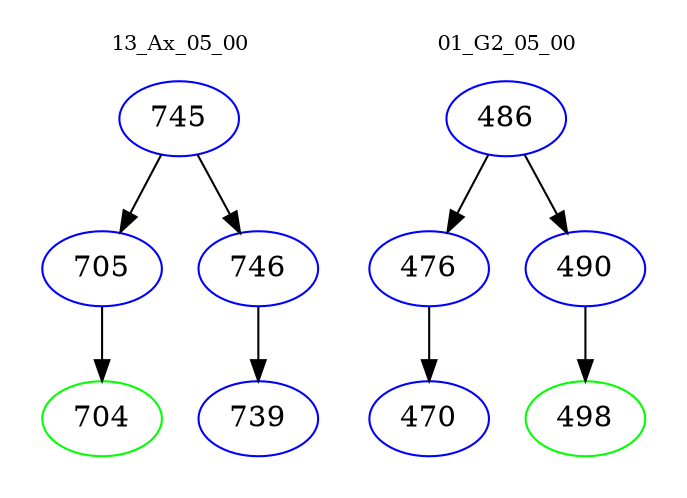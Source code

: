 digraph{
subgraph cluster_0 {
color = white
label = "13_Ax_05_00";
fontsize=10;
T0_745 [label="745", color="blue"]
T0_745 -> T0_705 [color="black"]
T0_705 [label="705", color="blue"]
T0_705 -> T0_704 [color="black"]
T0_704 [label="704", color="green"]
T0_745 -> T0_746 [color="black"]
T0_746 [label="746", color="blue"]
T0_746 -> T0_739 [color="black"]
T0_739 [label="739", color="blue"]
}
subgraph cluster_1 {
color = white
label = "01_G2_05_00";
fontsize=10;
T1_486 [label="486", color="blue"]
T1_486 -> T1_476 [color="black"]
T1_476 [label="476", color="blue"]
T1_476 -> T1_470 [color="black"]
T1_470 [label="470", color="blue"]
T1_486 -> T1_490 [color="black"]
T1_490 [label="490", color="blue"]
T1_490 -> T1_498 [color="black"]
T1_498 [label="498", color="green"]
}
}
